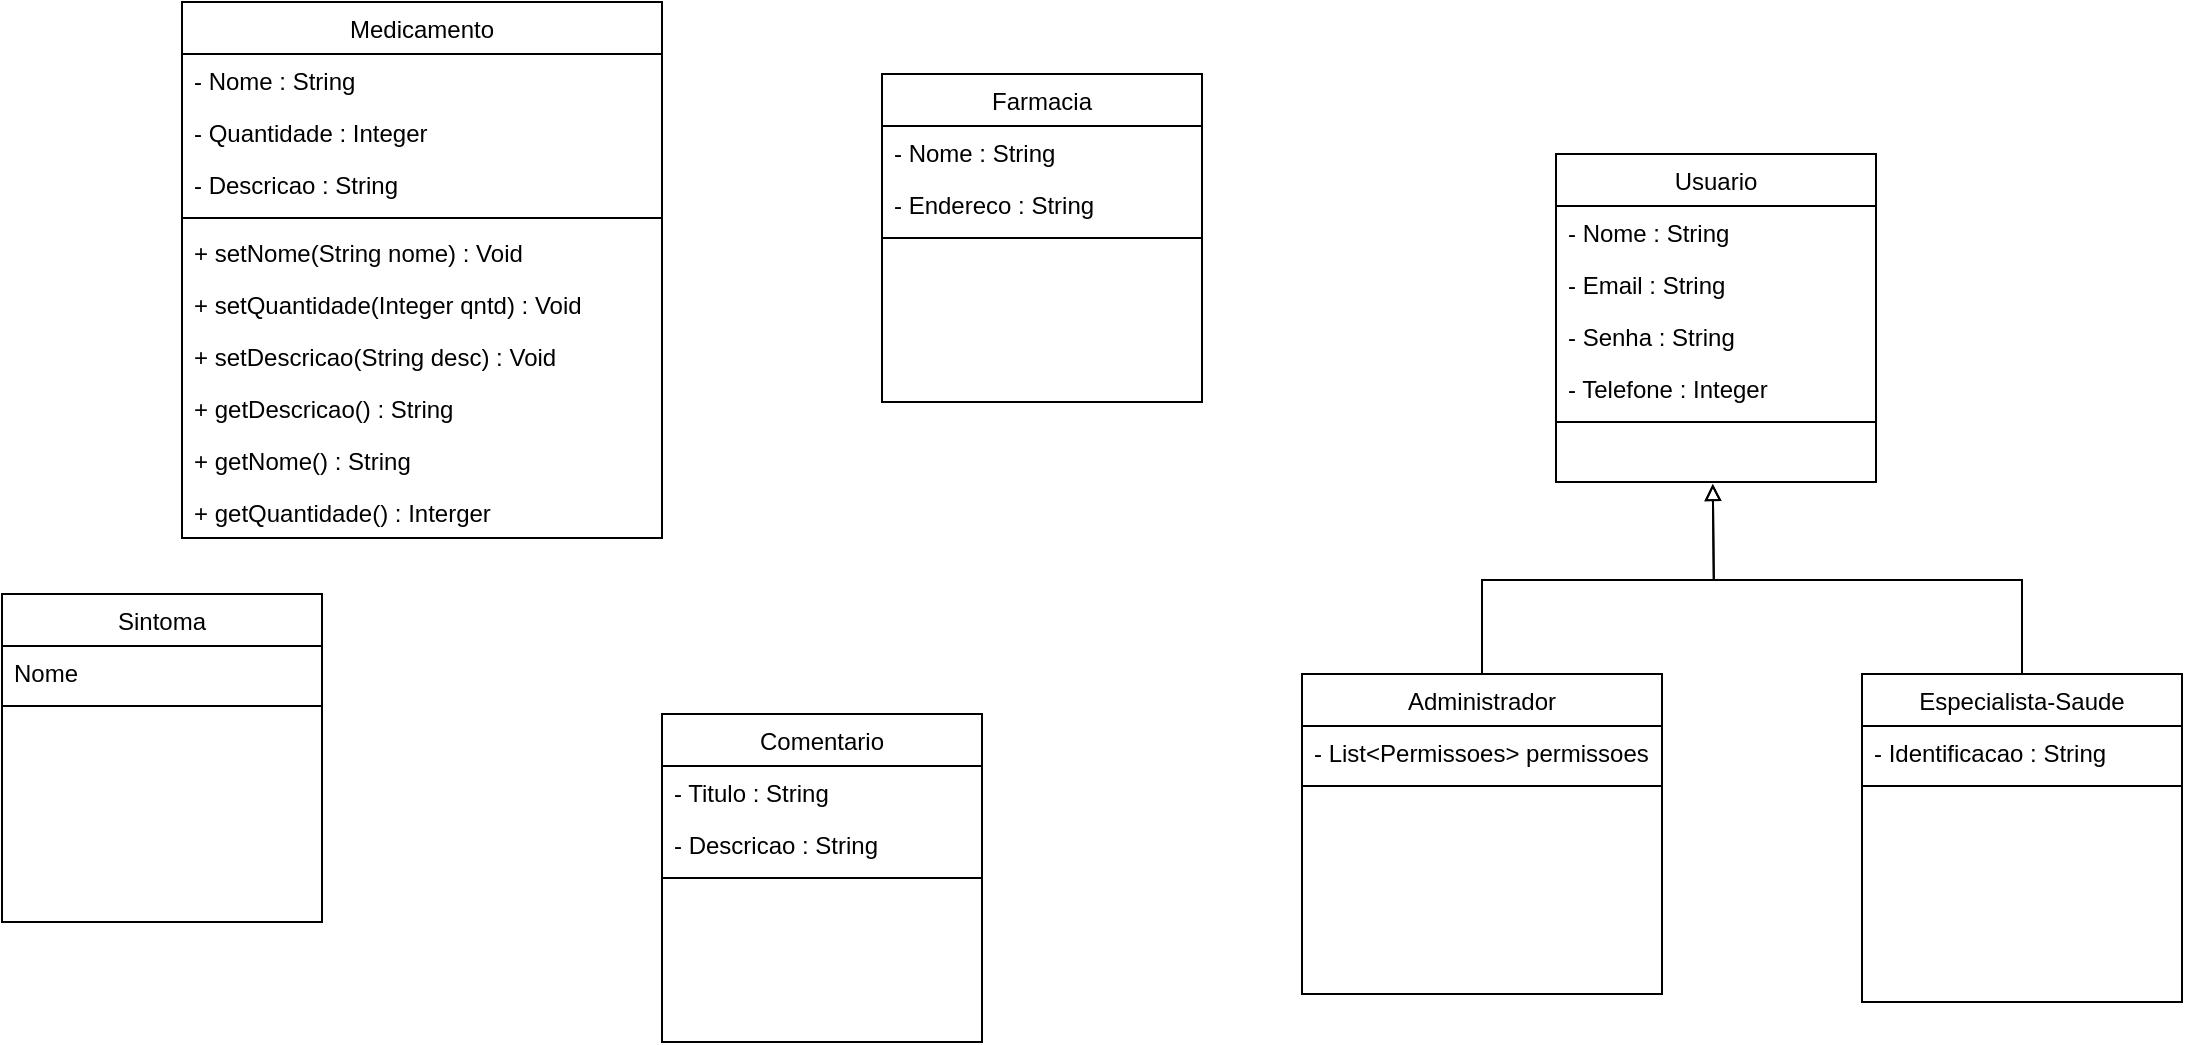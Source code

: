 <mxfile version="22.1.0" type="github">
  <diagram id="C5RBs43oDa-KdzZeNtuy" name="Page-1">
    <mxGraphModel dx="1195" dy="658" grid="1" gridSize="10" guides="1" tooltips="1" connect="1" arrows="1" fold="1" page="1" pageScale="1" pageWidth="827" pageHeight="1169" math="0" shadow="0">
      <root>
        <mxCell id="WIyWlLk6GJQsqaUBKTNV-0" />
        <mxCell id="WIyWlLk6GJQsqaUBKTNV-1" parent="WIyWlLk6GJQsqaUBKTNV-0" />
        <mxCell id="zkfFHV4jXpPFQw0GAbJ--0" value="Medicamento" style="swimlane;fontStyle=0;align=center;verticalAlign=top;childLayout=stackLayout;horizontal=1;startSize=26;horizontalStack=0;resizeParent=1;resizeLast=0;collapsible=1;marginBottom=0;rounded=0;shadow=0;strokeWidth=1;fontFamily=Helvetica;swimlaneLine=1;" parent="WIyWlLk6GJQsqaUBKTNV-1" vertex="1">
          <mxGeometry x="140" y="14" width="240" height="268" as="geometry">
            <mxRectangle x="230" y="140" width="160" height="26" as="alternateBounds" />
          </mxGeometry>
        </mxCell>
        <mxCell id="zkfFHV4jXpPFQw0GAbJ--2" value="- Nome : String" style="text;align=left;verticalAlign=top;spacingLeft=4;spacingRight=4;overflow=hidden;rotatable=0;points=[[0,0.5],[1,0.5]];portConstraint=eastwest;rounded=0;shadow=0;html=0;fontFamily=Helvetica;fontStyle=0" parent="zkfFHV4jXpPFQw0GAbJ--0" vertex="1">
          <mxGeometry y="26" width="240" height="26" as="geometry" />
        </mxCell>
        <mxCell id="cfu90VyJXttEoFw-7E_0-4" value="- Quantidade : Integer" style="text;align=left;verticalAlign=top;spacingLeft=4;spacingRight=4;overflow=hidden;rotatable=0;points=[[0,0.5],[1,0.5]];portConstraint=eastwest;rounded=0;shadow=0;html=0;fontFamily=Helvetica;fontStyle=0" vertex="1" parent="zkfFHV4jXpPFQw0GAbJ--0">
          <mxGeometry y="52" width="240" height="26" as="geometry" />
        </mxCell>
        <mxCell id="cfu90VyJXttEoFw-7E_0-16" value="- Descricao : String" style="text;align=left;verticalAlign=top;spacingLeft=4;spacingRight=4;overflow=hidden;rotatable=0;points=[[0,0.5],[1,0.5]];portConstraint=eastwest;rounded=0;shadow=0;html=0;fontFamily=Helvetica;fontStyle=0" vertex="1" parent="zkfFHV4jXpPFQw0GAbJ--0">
          <mxGeometry y="78" width="240" height="26" as="geometry" />
        </mxCell>
        <mxCell id="zkfFHV4jXpPFQw0GAbJ--4" value="" style="line;html=1;strokeWidth=1;align=left;verticalAlign=middle;spacingTop=-1;spacingLeft=3;spacingRight=3;rotatable=0;labelPosition=right;points=[];portConstraint=eastwest;fontFamily=Helvetica;fontStyle=0" parent="zkfFHV4jXpPFQw0GAbJ--0" vertex="1">
          <mxGeometry y="104" width="240" height="8" as="geometry" />
        </mxCell>
        <mxCell id="cfu90VyJXttEoFw-7E_0-72" value="+ setNome(String nome) : Void" style="text;align=left;verticalAlign=top;spacingLeft=4;spacingRight=4;overflow=hidden;rotatable=0;points=[[0,0.5],[1,0.5]];portConstraint=eastwest;rounded=0;shadow=0;html=0;fontFamily=Helvetica;fontStyle=0" vertex="1" parent="zkfFHV4jXpPFQw0GAbJ--0">
          <mxGeometry y="112" width="240" height="26" as="geometry" />
        </mxCell>
        <mxCell id="cfu90VyJXttEoFw-7E_0-76" value="+ setQuantidade(Integer qntd) : Void" style="text;align=left;verticalAlign=top;spacingLeft=4;spacingRight=4;overflow=hidden;rotatable=0;points=[[0,0.5],[1,0.5]];portConstraint=eastwest;rounded=0;shadow=0;html=0;fontFamily=Helvetica;fontStyle=0" vertex="1" parent="zkfFHV4jXpPFQw0GAbJ--0">
          <mxGeometry y="138" width="240" height="26" as="geometry" />
        </mxCell>
        <mxCell id="cfu90VyJXttEoFw-7E_0-77" value="+ setDescricao(String desc) : Void" style="text;align=left;verticalAlign=top;spacingLeft=4;spacingRight=4;overflow=hidden;rotatable=0;points=[[0,0.5],[1,0.5]];portConstraint=eastwest;rounded=0;shadow=0;html=0;fontFamily=Helvetica;fontStyle=0" vertex="1" parent="zkfFHV4jXpPFQw0GAbJ--0">
          <mxGeometry y="164" width="240" height="26" as="geometry" />
        </mxCell>
        <mxCell id="cfu90VyJXttEoFw-7E_0-78" value="+ getDescricao() : String" style="text;align=left;verticalAlign=top;spacingLeft=4;spacingRight=4;overflow=hidden;rotatable=0;points=[[0,0.5],[1,0.5]];portConstraint=eastwest;rounded=0;shadow=0;html=0;fontFamily=Helvetica;fontStyle=0" vertex="1" parent="zkfFHV4jXpPFQw0GAbJ--0">
          <mxGeometry y="190" width="240" height="26" as="geometry" />
        </mxCell>
        <mxCell id="cfu90VyJXttEoFw-7E_0-79" value="+ getNome() : String" style="text;align=left;verticalAlign=top;spacingLeft=4;spacingRight=4;overflow=hidden;rotatable=0;points=[[0,0.5],[1,0.5]];portConstraint=eastwest;rounded=0;shadow=0;html=0;fontFamily=Helvetica;fontStyle=0" vertex="1" parent="zkfFHV4jXpPFQw0GAbJ--0">
          <mxGeometry y="216" width="240" height="26" as="geometry" />
        </mxCell>
        <mxCell id="cfu90VyJXttEoFw-7E_0-80" value="+ getQuantidade() : Interger" style="text;align=left;verticalAlign=top;spacingLeft=4;spacingRight=4;overflow=hidden;rotatable=0;points=[[0,0.5],[1,0.5]];portConstraint=eastwest;rounded=0;shadow=0;html=0;fontFamily=Helvetica;fontStyle=0" vertex="1" parent="zkfFHV4jXpPFQw0GAbJ--0">
          <mxGeometry y="242" width="240" height="26" as="geometry" />
        </mxCell>
        <mxCell id="cfu90VyJXttEoFw-7E_0-8" value="Sintoma&#xa;" style="swimlane;fontStyle=0;align=center;verticalAlign=top;childLayout=stackLayout;horizontal=1;startSize=26;horizontalStack=0;resizeParent=1;resizeLast=0;collapsible=1;marginBottom=0;rounded=0;shadow=0;strokeWidth=1;fontFamily=Helvetica;" vertex="1" parent="WIyWlLk6GJQsqaUBKTNV-1">
          <mxGeometry x="50" y="310" width="160" height="164" as="geometry">
            <mxRectangle x="230" y="140" width="160" height="26" as="alternateBounds" />
          </mxGeometry>
        </mxCell>
        <mxCell id="cfu90VyJXttEoFw-7E_0-9" value="Nome&#xa;" style="text;align=left;verticalAlign=top;spacingLeft=4;spacingRight=4;overflow=hidden;rotatable=0;points=[[0,0.5],[1,0.5]];portConstraint=eastwest;rounded=0;shadow=0;html=0;fontFamily=Helvetica;fontStyle=0" vertex="1" parent="cfu90VyJXttEoFw-7E_0-8">
          <mxGeometry y="26" width="160" height="26" as="geometry" />
        </mxCell>
        <mxCell id="cfu90VyJXttEoFw-7E_0-12" value="" style="line;html=1;strokeWidth=1;align=left;verticalAlign=middle;spacingTop=-1;spacingLeft=3;spacingRight=3;rotatable=0;labelPosition=right;points=[];portConstraint=eastwest;fontFamily=Helvetica;fontStyle=0" vertex="1" parent="cfu90VyJXttEoFw-7E_0-8">
          <mxGeometry y="52" width="160" height="8" as="geometry" />
        </mxCell>
        <mxCell id="cfu90VyJXttEoFw-7E_0-18" value="Comentario&#xa;" style="swimlane;fontStyle=0;align=center;verticalAlign=top;childLayout=stackLayout;horizontal=1;startSize=26;horizontalStack=0;resizeParent=1;resizeLast=0;collapsible=1;marginBottom=0;rounded=0;shadow=0;strokeWidth=1;fontFamily=Helvetica;" vertex="1" parent="WIyWlLk6GJQsqaUBKTNV-1">
          <mxGeometry x="380" y="370" width="160" height="164" as="geometry">
            <mxRectangle x="230" y="140" width="160" height="26" as="alternateBounds" />
          </mxGeometry>
        </mxCell>
        <mxCell id="cfu90VyJXttEoFw-7E_0-19" value="- Titulo : String" style="text;align=left;verticalAlign=top;spacingLeft=4;spacingRight=4;overflow=hidden;rotatable=0;points=[[0,0.5],[1,0.5]];portConstraint=eastwest;rounded=0;shadow=0;html=0;fontFamily=Helvetica;fontStyle=0" vertex="1" parent="cfu90VyJXttEoFw-7E_0-18">
          <mxGeometry y="26" width="160" height="26" as="geometry" />
        </mxCell>
        <mxCell id="cfu90VyJXttEoFw-7E_0-62" value="- Descricao : String" style="text;align=left;verticalAlign=top;spacingLeft=4;spacingRight=4;overflow=hidden;rotatable=0;points=[[0,0.5],[1,0.5]];portConstraint=eastwest;rounded=0;shadow=0;html=0;fontFamily=Helvetica;fontStyle=0" vertex="1" parent="cfu90VyJXttEoFw-7E_0-18">
          <mxGeometry y="52" width="160" height="26" as="geometry" />
        </mxCell>
        <mxCell id="cfu90VyJXttEoFw-7E_0-21" value="" style="line;html=1;strokeWidth=1;align=left;verticalAlign=middle;spacingTop=-1;spacingLeft=3;spacingRight=3;rotatable=0;labelPosition=right;points=[];portConstraint=eastwest;fontFamily=Helvetica;fontStyle=0" vertex="1" parent="cfu90VyJXttEoFw-7E_0-18">
          <mxGeometry y="78" width="160" height="8" as="geometry" />
        </mxCell>
        <mxCell id="cfu90VyJXttEoFw-7E_0-23" value="Usuario&#xa;" style="swimlane;fontStyle=0;align=center;verticalAlign=top;childLayout=stackLayout;horizontal=1;startSize=26;horizontalStack=0;resizeParent=1;resizeLast=0;collapsible=1;marginBottom=0;rounded=0;shadow=0;strokeWidth=1;fontFamily=Helvetica;" vertex="1" parent="WIyWlLk6GJQsqaUBKTNV-1">
          <mxGeometry x="827" y="90" width="160" height="164" as="geometry">
            <mxRectangle x="230" y="140" width="160" height="26" as="alternateBounds" />
          </mxGeometry>
        </mxCell>
        <mxCell id="cfu90VyJXttEoFw-7E_0-24" value="- Nome : String" style="text;align=left;verticalAlign=top;spacingLeft=4;spacingRight=4;overflow=hidden;rotatable=0;points=[[0,0.5],[1,0.5]];portConstraint=eastwest;rounded=0;shadow=0;html=0;fontFamily=Helvetica;fontStyle=0" vertex="1" parent="cfu90VyJXttEoFw-7E_0-23">
          <mxGeometry y="26" width="160" height="26" as="geometry" />
        </mxCell>
        <mxCell id="cfu90VyJXttEoFw-7E_0-25" value="- Email : String" style="text;align=left;verticalAlign=top;spacingLeft=4;spacingRight=4;overflow=hidden;rotatable=0;points=[[0,0.5],[1,0.5]];portConstraint=eastwest;rounded=0;shadow=0;html=0;fontFamily=Helvetica;fontStyle=0" vertex="1" parent="cfu90VyJXttEoFw-7E_0-23">
          <mxGeometry y="52" width="160" height="26" as="geometry" />
        </mxCell>
        <mxCell id="cfu90VyJXttEoFw-7E_0-26" value="- Senha : String" style="text;align=left;verticalAlign=top;spacingLeft=4;spacingRight=4;overflow=hidden;rotatable=0;points=[[0,0.5],[1,0.5]];portConstraint=eastwest;rounded=0;shadow=0;html=0;fontFamily=Helvetica;fontStyle=0" vertex="1" parent="cfu90VyJXttEoFw-7E_0-23">
          <mxGeometry y="78" width="160" height="26" as="geometry" />
        </mxCell>
        <mxCell id="cfu90VyJXttEoFw-7E_0-27" value="- Telefone : Integer" style="text;align=left;verticalAlign=top;spacingLeft=4;spacingRight=4;overflow=hidden;rotatable=0;points=[[0,0.5],[1,0.5]];portConstraint=eastwest;rounded=0;shadow=0;html=0;fontFamily=Helvetica;fontStyle=0" vertex="1" parent="cfu90VyJXttEoFw-7E_0-23">
          <mxGeometry y="104" width="160" height="26" as="geometry" />
        </mxCell>
        <mxCell id="cfu90VyJXttEoFw-7E_0-28" value="" style="line;html=1;strokeWidth=1;align=left;verticalAlign=middle;spacingTop=-1;spacingLeft=3;spacingRight=3;rotatable=0;labelPosition=right;points=[];portConstraint=eastwest;fontFamily=Helvetica;fontStyle=0" vertex="1" parent="cfu90VyJXttEoFw-7E_0-23">
          <mxGeometry y="130" width="160" height="8" as="geometry" />
        </mxCell>
        <mxCell id="cfu90VyJXttEoFw-7E_0-69" style="edgeStyle=orthogonalEdgeStyle;rounded=0;orthogonalLoop=1;jettySize=auto;html=1;endArrow=block;endFill=0;entryX=0.49;entryY=1.037;entryDx=0;entryDy=0;entryPerimeter=0;exitX=0.5;exitY=0;exitDx=0;exitDy=0;" edge="1" parent="WIyWlLk6GJQsqaUBKTNV-1" source="cfu90VyJXttEoFw-7E_0-37">
          <mxGeometry relative="1" as="geometry">
            <mxPoint x="905.4" y="254.962" as="targetPoint" />
          </mxGeometry>
        </mxCell>
        <mxCell id="cfu90VyJXttEoFw-7E_0-37" value="Administrador" style="swimlane;fontStyle=0;align=center;verticalAlign=top;childLayout=stackLayout;horizontal=1;startSize=26;horizontalStack=0;resizeParent=1;resizeLast=0;collapsible=1;marginBottom=0;rounded=0;shadow=0;strokeWidth=1;fontFamily=Helvetica;" vertex="1" parent="WIyWlLk6GJQsqaUBKTNV-1">
          <mxGeometry x="700" y="350" width="180" height="160" as="geometry">
            <mxRectangle x="230" y="140" width="160" height="26" as="alternateBounds" />
          </mxGeometry>
        </mxCell>
        <mxCell id="cfu90VyJXttEoFw-7E_0-40" value="- List&lt;Permissoes&gt; permissoes" style="text;align=left;verticalAlign=top;spacingLeft=4;spacingRight=4;overflow=hidden;rotatable=0;points=[[0,0.5],[1,0.5]];portConstraint=eastwest;rounded=0;shadow=0;html=0;fontFamily=Helvetica;fontStyle=0" vertex="1" parent="cfu90VyJXttEoFw-7E_0-37">
          <mxGeometry y="26" width="180" height="26" as="geometry" />
        </mxCell>
        <mxCell id="cfu90VyJXttEoFw-7E_0-42" value="" style="line;html=1;strokeWidth=1;align=left;verticalAlign=middle;spacingTop=-1;spacingLeft=3;spacingRight=3;rotatable=0;labelPosition=right;points=[];portConstraint=eastwest;fontFamily=Helvetica;fontStyle=0" vertex="1" parent="cfu90VyJXttEoFw-7E_0-37">
          <mxGeometry y="52" width="180" height="8" as="geometry" />
        </mxCell>
        <mxCell id="cfu90VyJXttEoFw-7E_0-68" style="edgeStyle=orthogonalEdgeStyle;rounded=0;orthogonalLoop=1;jettySize=auto;html=1;endArrow=block;endFill=0;exitX=0.5;exitY=0;exitDx=0;exitDy=0;entryX=0.49;entryY=1.037;entryDx=0;entryDy=0;entryPerimeter=0;" edge="1" parent="WIyWlLk6GJQsqaUBKTNV-1" source="cfu90VyJXttEoFw-7E_0-44">
          <mxGeometry relative="1" as="geometry">
            <mxPoint x="905.4" y="254.962" as="targetPoint" />
            <mxPoint x="1050" y="330" as="sourcePoint" />
          </mxGeometry>
        </mxCell>
        <mxCell id="cfu90VyJXttEoFw-7E_0-44" value="Especialista-Saude" style="swimlane;fontStyle=0;align=center;verticalAlign=top;childLayout=stackLayout;horizontal=1;startSize=26;horizontalStack=0;resizeParent=1;resizeLast=0;collapsible=1;marginBottom=0;rounded=0;shadow=0;strokeWidth=1;fontFamily=Helvetica;" vertex="1" parent="WIyWlLk6GJQsqaUBKTNV-1">
          <mxGeometry x="980" y="350" width="160" height="164" as="geometry">
            <mxRectangle x="230" y="140" width="160" height="26" as="alternateBounds" />
          </mxGeometry>
        </mxCell>
        <mxCell id="cfu90VyJXttEoFw-7E_0-45" value="- Identificacao : String" style="text;align=left;verticalAlign=top;spacingLeft=4;spacingRight=4;overflow=hidden;rotatable=0;points=[[0,0.5],[1,0.5]];portConstraint=eastwest;rounded=0;shadow=0;html=0;fontFamily=Helvetica;fontStyle=0" vertex="1" parent="cfu90VyJXttEoFw-7E_0-44">
          <mxGeometry y="26" width="160" height="26" as="geometry" />
        </mxCell>
        <mxCell id="cfu90VyJXttEoFw-7E_0-49" value="" style="line;html=1;strokeWidth=1;align=left;verticalAlign=middle;spacingTop=-1;spacingLeft=3;spacingRight=3;rotatable=0;labelPosition=right;points=[];portConstraint=eastwest;fontFamily=Helvetica;fontStyle=0" vertex="1" parent="cfu90VyJXttEoFw-7E_0-44">
          <mxGeometry y="52" width="160" height="8" as="geometry" />
        </mxCell>
        <mxCell id="cfu90VyJXttEoFw-7E_0-51" value="Farmacia&#xa;" style="swimlane;fontStyle=0;align=center;verticalAlign=top;childLayout=stackLayout;horizontal=1;startSize=26;horizontalStack=0;resizeParent=1;resizeLast=0;collapsible=1;marginBottom=0;rounded=0;shadow=0;strokeWidth=1;fontFamily=Helvetica;" vertex="1" parent="WIyWlLk6GJQsqaUBKTNV-1">
          <mxGeometry x="490" y="50" width="160" height="164" as="geometry">
            <mxRectangle x="230" y="140" width="160" height="26" as="alternateBounds" />
          </mxGeometry>
        </mxCell>
        <mxCell id="cfu90VyJXttEoFw-7E_0-52" value="- Nome : String" style="text;align=left;verticalAlign=top;spacingLeft=4;spacingRight=4;overflow=hidden;rotatable=0;points=[[0,0.5],[1,0.5]];portConstraint=eastwest;rounded=0;shadow=0;html=0;fontFamily=Helvetica;fontStyle=0" vertex="1" parent="cfu90VyJXttEoFw-7E_0-51">
          <mxGeometry y="26" width="160" height="26" as="geometry" />
        </mxCell>
        <mxCell id="cfu90VyJXttEoFw-7E_0-54" value="- Endereco : String" style="text;align=left;verticalAlign=top;spacingLeft=4;spacingRight=4;overflow=hidden;rotatable=0;points=[[0,0.5],[1,0.5]];portConstraint=eastwest;rounded=0;shadow=0;html=0;fontFamily=Helvetica;fontStyle=0" vertex="1" parent="cfu90VyJXttEoFw-7E_0-51">
          <mxGeometry y="52" width="160" height="26" as="geometry" />
        </mxCell>
        <mxCell id="cfu90VyJXttEoFw-7E_0-56" value="" style="line;html=1;strokeWidth=1;align=left;verticalAlign=middle;spacingTop=-1;spacingLeft=3;spacingRight=3;rotatable=0;labelPosition=right;points=[];portConstraint=eastwest;fontFamily=Helvetica;fontStyle=0" vertex="1" parent="cfu90VyJXttEoFw-7E_0-51">
          <mxGeometry y="78" width="160" height="8" as="geometry" />
        </mxCell>
      </root>
    </mxGraphModel>
  </diagram>
</mxfile>
